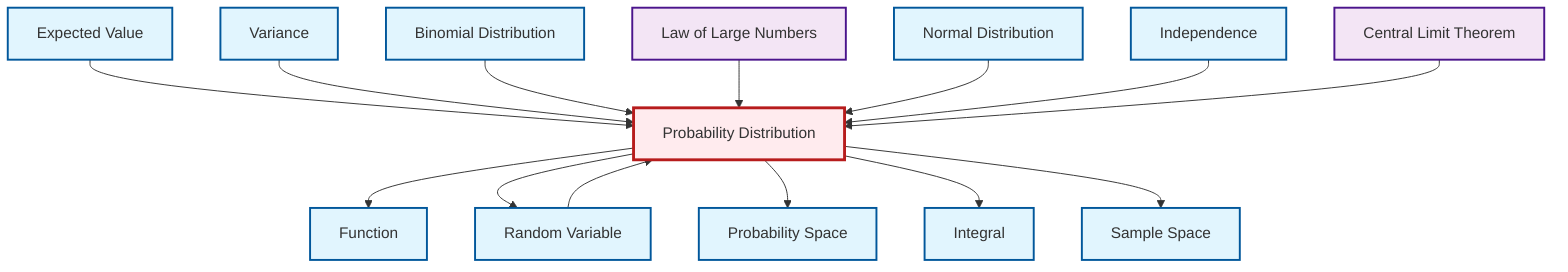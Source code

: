 graph TD
    classDef definition fill:#e1f5fe,stroke:#01579b,stroke-width:2px
    classDef theorem fill:#f3e5f5,stroke:#4a148c,stroke-width:2px
    classDef axiom fill:#fff3e0,stroke:#e65100,stroke-width:2px
    classDef example fill:#e8f5e9,stroke:#1b5e20,stroke-width:2px
    classDef current fill:#ffebee,stroke:#b71c1c,stroke-width:3px
    def-function["Function"]:::definition
    def-variance["Variance"]:::definition
    def-probability-space["Probability Space"]:::definition
    def-sample-space["Sample Space"]:::definition
    def-independence["Independence"]:::definition
    def-random-variable["Random Variable"]:::definition
    thm-central-limit["Central Limit Theorem"]:::theorem
    def-expectation["Expected Value"]:::definition
    def-probability-distribution["Probability Distribution"]:::definition
    def-normal-distribution["Normal Distribution"]:::definition
    def-binomial-distribution["Binomial Distribution"]:::definition
    thm-law-of-large-numbers["Law of Large Numbers"]:::theorem
    def-integral["Integral"]:::definition
    def-probability-distribution --> def-function
    def-probability-distribution --> def-random-variable
    def-expectation --> def-probability-distribution
    def-variance --> def-probability-distribution
    def-probability-distribution --> def-probability-space
    def-binomial-distribution --> def-probability-distribution
    thm-law-of-large-numbers --> def-probability-distribution
    def-probability-distribution --> def-integral
    def-normal-distribution --> def-probability-distribution
    def-independence --> def-probability-distribution
    def-probability-distribution --> def-sample-space
    def-random-variable --> def-probability-distribution
    thm-central-limit --> def-probability-distribution
    class def-probability-distribution current